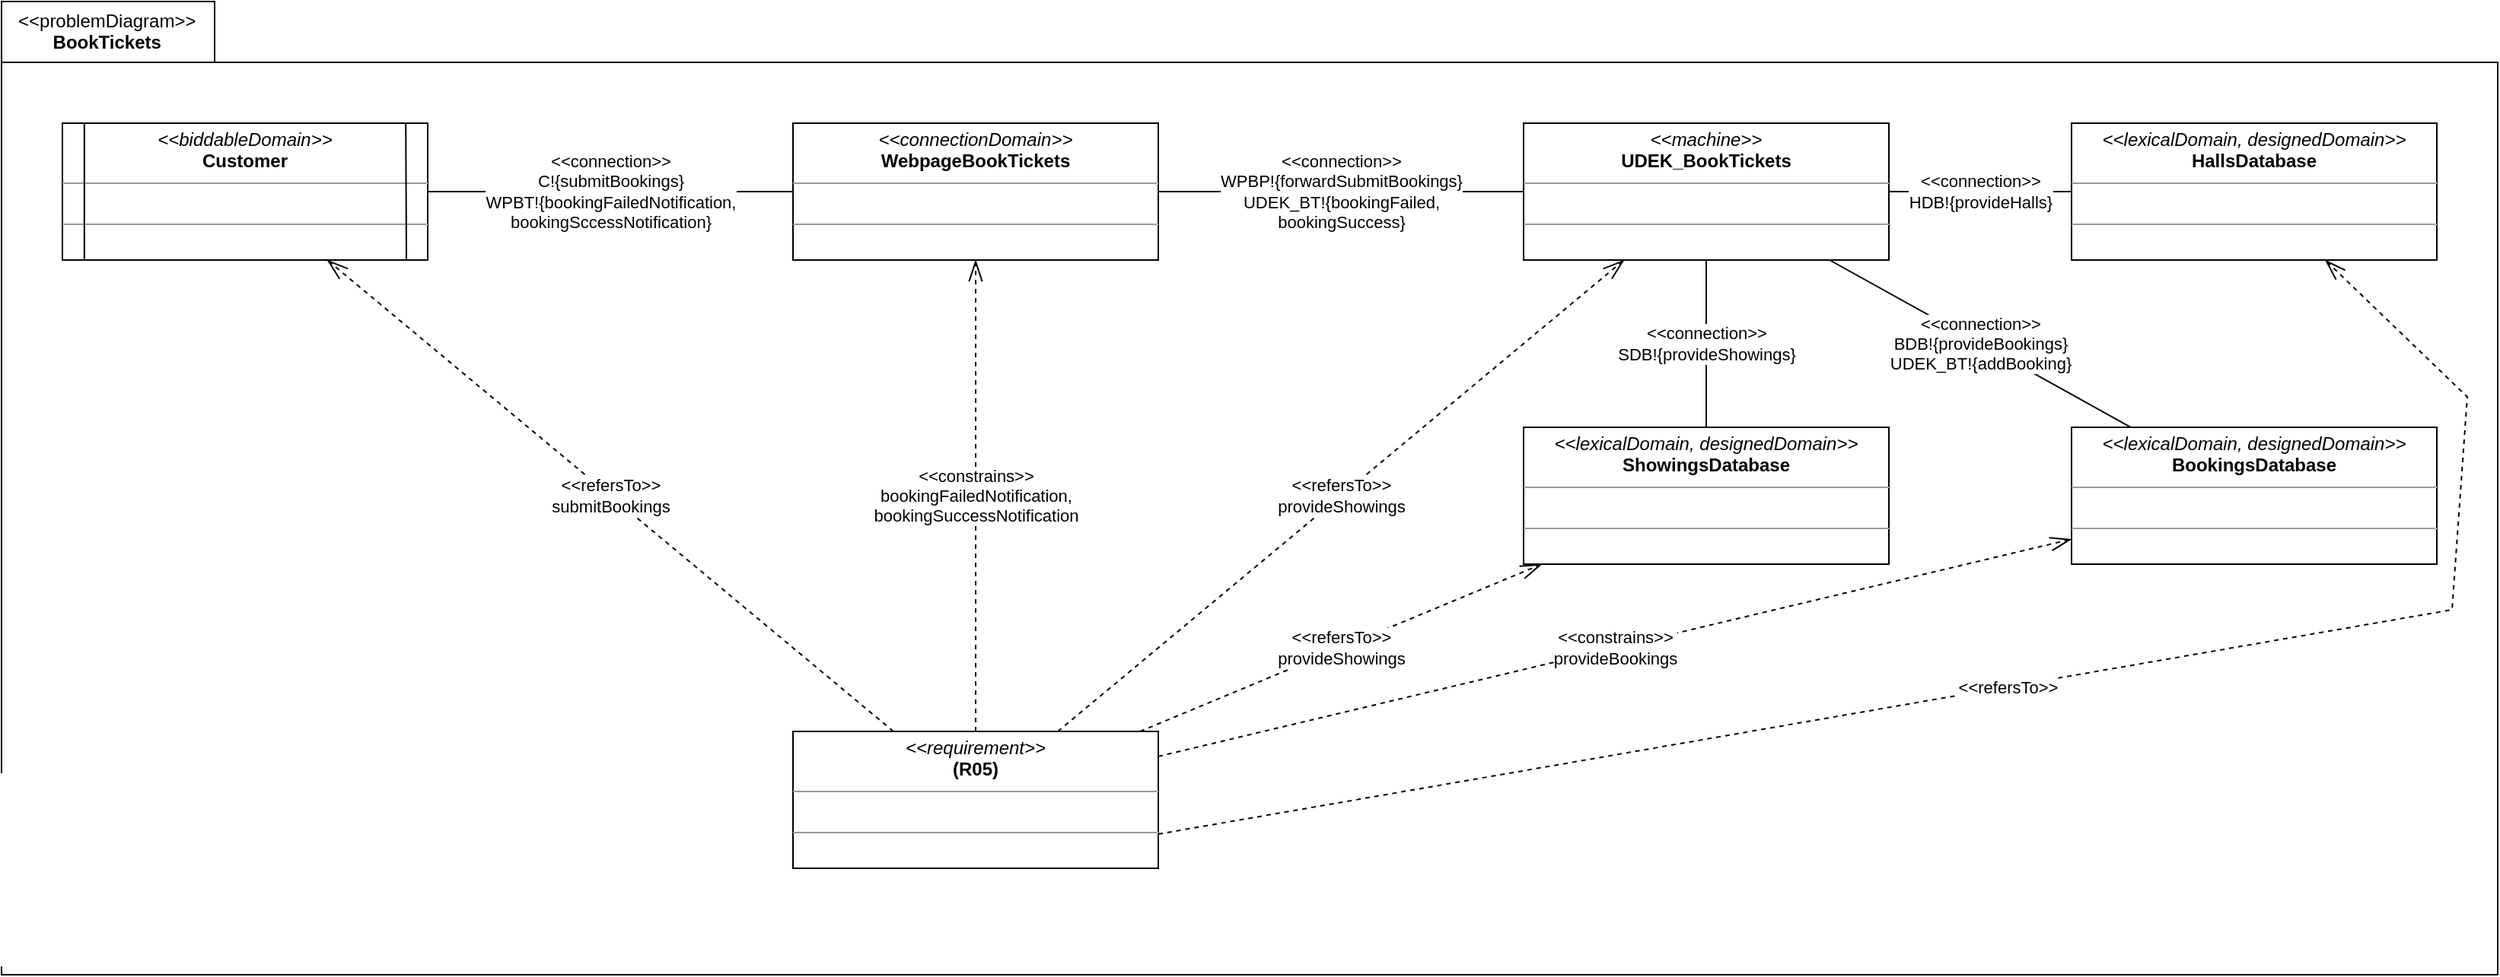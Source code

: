 <mxfile version="16.5.1" type="device" pages="2"><diagram id="Zl7D-EC2A7g6g9ARSiwI" name="PD"><mxGraphModel dx="1574" dy="1464" grid="1" gridSize="10" guides="1" tooltips="1" connect="1" arrows="1" fold="1" page="1" pageScale="1" pageWidth="3300" pageHeight="2339" math="0" shadow="0"><root><mxCell id="0"/><mxCell id="1" parent="0"/><mxCell id="peWEMkxxv0QYLOBFr0FM-1" value="&lt;div&gt;&lt;span style=&quot;font-weight: 400&quot;&gt;&amp;lt;&amp;lt;problemDiagram&amp;gt;&amp;gt;&lt;/span&gt;&lt;/div&gt;&lt;div style=&quot;text-align: center&quot;&gt;&lt;span&gt;BookTickets&lt;/span&gt;&lt;/div&gt;" style="shape=folder;fontStyle=1;spacingTop=1;tabWidth=140;tabHeight=40;tabPosition=left;html=1;rounded=0;shadow=0;glass=0;comic=0;sketch=0;pointerEvents=1;gradientColor=none;labelPosition=center;verticalLabelPosition=middle;align=left;verticalAlign=top;spacing=0;spacingLeft=11;collapsible=1;container=1;recursiveResize=0;fillColor=default;" parent="1" vertex="1"><mxGeometry x="40" y="40" width="1640" height="640" as="geometry"><mxRectangle x="130" y="820" width="140" height="40" as="alternateBounds"/></mxGeometry></mxCell><mxCell id="txKJD6QrfsFgmGLfKodi-2" value="" style="group" vertex="1" connectable="0" parent="peWEMkxxv0QYLOBFr0FM-1"><mxGeometry x="40" y="80" width="1580" height="490" as="geometry"/></mxCell><mxCell id="1xKxq1ddhO49XtYZSpac-1" value="&lt;p style=&quot;margin: 0px ; margin-top: 4px ; text-align: center&quot;&gt;&lt;i&gt;&amp;lt;&amp;lt;requirement&amp;gt;&amp;gt;&lt;/i&gt;&lt;br&gt;&lt;b&gt;(R05)&lt;/b&gt;&lt;/p&gt;&lt;hr size=&quot;1&quot;&gt;&lt;p style=&quot;margin: 0px ; margin-left: 4px&quot;&gt;&lt;br&gt;&lt;/p&gt;&lt;hr size=&quot;1&quot;&gt;&lt;p style=&quot;margin: 0px ; margin-left: 4px&quot;&gt;&lt;br&gt;&lt;/p&gt;" style="verticalAlign=top;align=left;overflow=fill;fontSize=12;fontFamily=Helvetica;html=1;rounded=0;shadow=0;glass=0;comic=0;sketch=0;pointerEvents=1;fontColor=default;gradientColor=none;container=0;" parent="txKJD6QrfsFgmGLfKodi-2" vertex="1"><mxGeometry x="480" y="400" width="240" height="90" as="geometry"/></mxCell><mxCell id="1xKxq1ddhO49XtYZSpac-5" value="&lt;p style=&quot;margin: 0px ; margin-top: 4px ; text-align: center&quot;&gt;&lt;i&gt;&amp;lt;&amp;lt;machine&amp;gt;&amp;gt;&lt;/i&gt;&lt;br&gt;&lt;b&gt;UDEK_BookTickets&lt;/b&gt;&lt;/p&gt;&lt;hr size=&quot;1&quot;&gt;&lt;p style=&quot;margin: 0px ; margin-left: 4px&quot;&gt;&lt;br&gt;&lt;/p&gt;&lt;hr size=&quot;1&quot;&gt;&lt;p style=&quot;margin: 0px ; margin-left: 4px&quot;&gt;&lt;br&gt;&lt;/p&gt;" style="verticalAlign=top;align=left;overflow=fill;fontSize=12;fontFamily=Helvetica;html=1;rounded=0;shadow=0;glass=0;comic=0;sketch=0;pointerEvents=1;fontColor=default;gradientColor=none;container=0;" parent="txKJD6QrfsFgmGLfKodi-2" vertex="1"><mxGeometry x="960" width="240" height="90" as="geometry"/></mxCell><mxCell id="1xKxq1ddhO49XtYZSpac-20" value="&amp;lt;&amp;lt;refersTo&amp;gt;&amp;gt;&lt;br&gt;provideShowings" style="edgeStyle=none;rounded=0;orthogonalLoop=1;jettySize=auto;html=1;endArrow=openThin;endFill=0;endSize=12;startSize=12;dashed=1;" parent="txKJD6QrfsFgmGLfKodi-2" source="1xKxq1ddhO49XtYZSpac-1" target="1xKxq1ddhO49XtYZSpac-5" edge="1"><mxGeometry relative="1" as="geometry"><mxPoint x="1080" y="290" as="targetPoint"/></mxGeometry></mxCell><mxCell id="1xKxq1ddhO49XtYZSpac-6" value="&lt;p style=&quot;margin: 0px ; margin-top: 4px ; text-align: center&quot;&gt;&lt;i&gt;&amp;lt;&amp;lt;connectionDomain&amp;gt;&amp;gt;&lt;/i&gt;&lt;br&gt;&lt;b&gt;WebpageBookTickets&lt;/b&gt;&lt;/p&gt;&lt;hr size=&quot;1&quot;&gt;&lt;p style=&quot;margin: 0px ; margin-left: 4px&quot;&gt;&lt;br&gt;&lt;/p&gt;&lt;hr size=&quot;1&quot;&gt;&lt;p style=&quot;margin: 0px ; margin-left: 4px&quot;&gt;&lt;br&gt;&lt;/p&gt;" style="verticalAlign=top;align=left;overflow=fill;fontSize=12;fontFamily=Helvetica;html=1;rounded=0;shadow=0;glass=0;comic=0;sketch=0;pointerEvents=1;fontColor=default;gradientColor=none;container=0;" parent="txKJD6QrfsFgmGLfKodi-2" vertex="1"><mxGeometry x="480" width="240" height="90" as="geometry"/></mxCell><mxCell id="1xKxq1ddhO49XtYZSpac-28" value="&amp;lt;&amp;lt;constrains&amp;gt;&amp;gt;&lt;br&gt;bookingFailedNotification,&lt;br&gt;bookingSuccessNotification" style="edgeStyle=none;rounded=0;orthogonalLoop=1;jettySize=auto;html=1;dashed=1;endArrow=openThin;endFill=0;startSize=12;endSize=12;" parent="txKJD6QrfsFgmGLfKodi-2" source="1xKxq1ddhO49XtYZSpac-1" target="1xKxq1ddhO49XtYZSpac-6" edge="1"><mxGeometry relative="1" as="geometry"/></mxCell><mxCell id="1xKxq1ddhO49XtYZSpac-19" value="&amp;lt;&amp;lt;connection&amp;gt;&amp;gt;&lt;br&gt;WPBP!{forwardSubmitBookings}&lt;br&gt;UDEK_BT!{bookingFailed,&lt;br&gt;bookingSuccess}" style="edgeStyle=none;rounded=0;orthogonalLoop=1;jettySize=auto;html=1;endArrow=none;endFill=0;" parent="txKJD6QrfsFgmGLfKodi-2" source="1xKxq1ddhO49XtYZSpac-5" target="1xKxq1ddhO49XtYZSpac-6" edge="1"><mxGeometry relative="1" as="geometry"><mxPoint x="810" y="45" as="sourcePoint"/></mxGeometry></mxCell><mxCell id="1xKxq1ddhO49XtYZSpac-32" value="&amp;lt;&amp;lt;refersTo&amp;gt;&amp;gt;&lt;br&gt;submitBookings" style="edgeStyle=none;rounded=0;orthogonalLoop=1;jettySize=auto;html=1;dashed=1;endArrow=openThin;endFill=0;startSize=12;endSize=12;" parent="txKJD6QrfsFgmGLfKodi-2" source="1xKxq1ddhO49XtYZSpac-1" target="1xKxq1ddhO49XtYZSpac-8" edge="1"><mxGeometry relative="1" as="geometry"/></mxCell><mxCell id="1xKxq1ddhO49XtYZSpac-11" value="&amp;lt;&amp;lt;connection&amp;gt;&amp;gt;&lt;br&gt;C!{submitBookings}&lt;br&gt;WPBT!{bookingFailedNotification,&lt;br&gt;bookingSccessNotification}" style="rounded=0;orthogonalLoop=1;jettySize=auto;html=1;endArrow=none;endFill=0;" parent="txKJD6QrfsFgmGLfKodi-2" source="1xKxq1ddhO49XtYZSpac-8" target="1xKxq1ddhO49XtYZSpac-6" edge="1"><mxGeometry relative="1" as="geometry"/></mxCell><mxCell id="1xKxq1ddhO49XtYZSpac-16" value="&amp;lt;&amp;lt;connection&amp;gt;&amp;gt;&lt;br&gt;BDB!{provideBookings}&lt;br&gt;UDEK_BT!{addBooking}" style="edgeStyle=none;rounded=0;orthogonalLoop=1;jettySize=auto;html=1;endArrow=none;endFill=0;" parent="txKJD6QrfsFgmGLfKodi-2" source="1xKxq1ddhO49XtYZSpac-13" target="1xKxq1ddhO49XtYZSpac-5" edge="1"><mxGeometry relative="1" as="geometry"/></mxCell><mxCell id="1xKxq1ddhO49XtYZSpac-13" value="&lt;p style=&quot;margin: 0px ; margin-top: 4px ; text-align: center&quot;&gt;&lt;i&gt;&amp;lt;&amp;lt;lexicalDomain, designedDomain&amp;gt;&amp;gt;&lt;/i&gt;&lt;br&gt;&lt;b&gt;BookingsDatabase&lt;/b&gt;&lt;/p&gt;&lt;hr size=&quot;1&quot;&gt;&lt;p style=&quot;margin: 0px ; margin-left: 4px&quot;&gt;&lt;br&gt;&lt;/p&gt;&lt;hr size=&quot;1&quot;&gt;&lt;p style=&quot;margin: 0px ; margin-left: 4px&quot;&gt;&lt;br&gt;&lt;/p&gt;" style="verticalAlign=top;align=left;overflow=fill;fontSize=12;fontFamily=Helvetica;html=1;rounded=0;shadow=0;glass=0;comic=0;sketch=0;pointerEvents=1;fontColor=default;gradientColor=none;container=0;strokeWidth=1;" parent="txKJD6QrfsFgmGLfKodi-2" vertex="1"><mxGeometry x="1320" y="200" width="240" height="90" as="geometry"/></mxCell><mxCell id="VGkcDiVGJ-Gx0dFe5jDo-1" value="&amp;lt;&amp;lt;constrains&amp;gt;&amp;gt;&lt;br&gt;provideBookings" style="edgeStyle=none;rounded=0;orthogonalLoop=1;jettySize=auto;html=1;dashed=1;startArrow=none;startFill=0;endArrow=openThin;endFill=0;startSize=12;endSize=12;" parent="txKJD6QrfsFgmGLfKodi-2" source="1xKxq1ddhO49XtYZSpac-1" target="1xKxq1ddhO49XtYZSpac-13" edge="1"><mxGeometry relative="1" as="geometry"/></mxCell><mxCell id="1xKxq1ddhO49XtYZSpac-34" value="&amp;lt;&amp;lt;refersTo&amp;gt;&amp;gt;&lt;br&gt;provideShowings" style="edgeStyle=none;rounded=0;orthogonalLoop=1;jettySize=auto;html=1;dashed=1;endArrow=openThin;endFill=0;startSize=12;endSize=12;" parent="txKJD6QrfsFgmGLfKodi-2" source="1xKxq1ddhO49XtYZSpac-1" target="1xKxq1ddhO49XtYZSpac-33" edge="1"><mxGeometry relative="1" as="geometry"/></mxCell><mxCell id="1xKxq1ddhO49XtYZSpac-35" value="&amp;lt;&amp;lt;connection&amp;gt;&amp;gt;&lt;br&gt;SDB!{provideShowings}" style="edgeStyle=none;rounded=0;orthogonalLoop=1;jettySize=auto;html=1;endArrow=none;endFill=0;startSize=12;endSize=12;" parent="txKJD6QrfsFgmGLfKodi-2" source="1xKxq1ddhO49XtYZSpac-33" target="1xKxq1ddhO49XtYZSpac-5" edge="1"><mxGeometry relative="1" as="geometry"/></mxCell><mxCell id="1xKxq1ddhO49XtYZSpac-33" value="&lt;p style=&quot;margin: 0px ; margin-top: 4px ; text-align: center&quot;&gt;&lt;i&gt;&amp;lt;&amp;lt;lexicalDomain, designedDomain&amp;gt;&amp;gt;&lt;/i&gt;&lt;br&gt;&lt;b&gt;ShowingsDatabase&lt;/b&gt;&lt;/p&gt;&lt;hr size=&quot;1&quot;&gt;&lt;p style=&quot;margin: 0px ; margin-left: 4px&quot;&gt;&lt;br&gt;&lt;/p&gt;&lt;hr size=&quot;1&quot;&gt;&lt;p style=&quot;margin: 0px ; margin-left: 4px&quot;&gt;&lt;br&gt;&lt;/p&gt;" style="verticalAlign=top;align=left;overflow=fill;fontSize=12;fontFamily=Helvetica;html=1;rounded=0;shadow=0;glass=0;comic=0;sketch=0;pointerEvents=1;fontColor=default;gradientColor=none;container=0;strokeWidth=1;" parent="txKJD6QrfsFgmGLfKodi-2" vertex="1"><mxGeometry x="960" y="200" width="240" height="90" as="geometry"/></mxCell><mxCell id="1xKxq1ddhO49XtYZSpac-37" value="&amp;lt;&amp;lt;connection&amp;gt;&amp;gt;&lt;br&gt;HDB!{provideHalls}" style="edgeStyle=none;rounded=0;orthogonalLoop=1;jettySize=auto;html=1;endArrow=none;endFill=0;startSize=12;endSize=12;" parent="txKJD6QrfsFgmGLfKodi-2" source="1xKxq1ddhO49XtYZSpac-36" target="1xKxq1ddhO49XtYZSpac-5" edge="1"><mxGeometry relative="1" as="geometry"/></mxCell><mxCell id="1xKxq1ddhO49XtYZSpac-36" value="&lt;p style=&quot;margin: 0px ; margin-top: 4px ; text-align: center&quot;&gt;&lt;i&gt;&amp;lt;&amp;lt;lexicalDomain, designedDomain&amp;gt;&amp;gt;&lt;/i&gt;&lt;br&gt;&lt;b&gt;HallsDatabase&lt;/b&gt;&lt;/p&gt;&lt;hr size=&quot;1&quot;&gt;&lt;p style=&quot;margin: 0px ; margin-left: 4px&quot;&gt;&lt;br&gt;&lt;/p&gt;&lt;hr size=&quot;1&quot;&gt;&lt;p style=&quot;margin: 0px ; margin-left: 4px&quot;&gt;&lt;br&gt;&lt;/p&gt;" style="verticalAlign=top;align=left;overflow=fill;fontSize=12;fontFamily=Helvetica;html=1;rounded=0;shadow=0;glass=0;comic=0;sketch=0;pointerEvents=1;fontColor=default;gradientColor=none;container=0;strokeWidth=1;" parent="txKJD6QrfsFgmGLfKodi-2" vertex="1"><mxGeometry x="1320" width="240" height="90" as="geometry"/></mxCell><mxCell id="txKJD6QrfsFgmGLfKodi-1" value="&amp;lt;&amp;lt;refersTo&amp;gt;&amp;gt;" style="edgeStyle=none;rounded=0;orthogonalLoop=1;jettySize=auto;html=1;exitX=1;exitY=0.75;exitDx=0;exitDy=0;startArrow=none;startFill=0;endArrow=openThin;endFill=0;startSize=12;endSize=12;dashed=1;" edge="1" parent="txKJD6QrfsFgmGLfKodi-2" source="1xKxq1ddhO49XtYZSpac-1" target="1xKxq1ddhO49XtYZSpac-36"><mxGeometry relative="1" as="geometry"><Array as="points"><mxPoint x="1570" y="320"/><mxPoint x="1580" y="180"/></Array></mxGeometry></mxCell><mxCell id="8VR4ijdS1sSW8MZvNkrW-1" value="" style="group" vertex="1" connectable="0" parent="txKJD6QrfsFgmGLfKodi-2"><mxGeometry width="240" height="90" as="geometry"/></mxCell><mxCell id="1xKxq1ddhO49XtYZSpac-8" value="&lt;p style=&quot;margin: 0px ; margin-top: 4px ; text-align: center&quot;&gt;&lt;i&gt;&amp;lt;&amp;lt;biddableDomain&amp;gt;&amp;gt;&lt;/i&gt;&lt;br&gt;&lt;b&gt;Customer&lt;/b&gt;&lt;/p&gt;&lt;hr size=&quot;1&quot;&gt;&lt;p style=&quot;margin: 0px ; margin-left: 4px&quot;&gt;&lt;br&gt;&lt;/p&gt;&lt;hr size=&quot;1&quot;&gt;&lt;p style=&quot;margin: 0px ; margin-left: 4px&quot;&gt;&lt;br&gt;&lt;/p&gt;" style="verticalAlign=top;align=left;overflow=fill;fontSize=12;fontFamily=Helvetica;html=1;rounded=0;shadow=0;glass=0;comic=0;sketch=0;pointerEvents=1;fontColor=default;gradientColor=none;container=0;points=[[0,0,0,0,0],[0,0.24,0,0,0],[0,0.5,0,0,0],[0,0.76,0,0,0],[0,1,0,0,0],[0.06,0,0,0,0],[0.06,1,0,0,0],[0.13,0,0,0,0],[0.13,1,0,0,0],[0.25,0,0,0,0],[0.25,1,0,0,0],[0.5,0,0,0,0],[0.5,1,0,0,0],[0.75,0,0,0,0],[0.75,1,0,0,0],[0.88,0,0,0,0],[0.88,1,0,0,0],[0.94,0,0,0,0],[0.94,1,0,0,0],[1,0,0,0,0],[1,0.26,0,0,0],[1,0.5,0,0,0],[1,0.76,0,0,0],[1,1,0,0,0]];strokeWidth=1;" parent="8VR4ijdS1sSW8MZvNkrW-1" vertex="1"><mxGeometry width="240" height="90" as="geometry"/></mxCell><mxCell id="1xKxq1ddhO49XtYZSpac-9" style="rounded=0;orthogonalLoop=1;jettySize=auto;html=1;endArrow=none;endFill=0;strokeWidth=1;entryX=0.06;entryY=1;entryDx=0;entryDy=0;entryPerimeter=0;exitX=0.06;exitY=0;exitDx=0;exitDy=0;exitPerimeter=0;" parent="8VR4ijdS1sSW8MZvNkrW-1" source="1xKxq1ddhO49XtYZSpac-8" target="1xKxq1ddhO49XtYZSpac-8" edge="1"><mxGeometry relative="1" as="geometry"><mxPoint x="30" as="sourcePoint"/><mxPoint x="14" y="90" as="targetPoint"/></mxGeometry></mxCell><mxCell id="1xKxq1ddhO49XtYZSpac-10" style="edgeStyle=none;shape=connector;rounded=0;orthogonalLoop=1;jettySize=auto;html=1;exitX=0.94;exitY=0;exitDx=0;exitDy=0;exitPerimeter=0;labelBackgroundColor=default;fontFamily=Helvetica;fontSize=11;fontColor=default;endArrow=none;endFill=0;strokeColor=default;strokeWidth=1;" parent="8VR4ijdS1sSW8MZvNkrW-1" source="1xKxq1ddhO49XtYZSpac-8" edge="1"><mxGeometry relative="1" as="geometry"><mxPoint x="226" y="90" as="targetPoint"/></mxGeometry></mxCell></root></mxGraphModel></diagram><diagram id="ZFZ0UcCqUkXuysnAif4c" name="Mapping"><mxGraphModel dx="1102" dy="1025" grid="1" gridSize="10" guides="1" tooltips="1" connect="1" arrows="1" fold="1" page="1" pageScale="1" pageWidth="3300" pageHeight="2339" math="0" shadow="0"><root><mxCell id="mnjT6khYPKXzMN_3vfsQ-0"/><mxCell id="mnjT6khYPKXzMN_3vfsQ-1" parent="mnjT6khYPKXzMN_3vfsQ-0"/><mxCell id="QqrYpngBlgsiDpENiHC6-1" value="" style="group" vertex="1" connectable="0" parent="mnjT6khYPKXzMN_3vfsQ-1"><mxGeometry x="40" y="40" width="1320" height="410" as="geometry"/></mxCell><mxCell id="O657b6VmaMgmTxhrHLAV-1" value="&lt;p style=&quot;margin: 0px ; margin-top: 4px ; text-align: center&quot;&gt;&lt;i&gt;&amp;lt;&amp;lt;connectionDomain&amp;gt;&amp;gt;&lt;/i&gt;&lt;br&gt;&lt;b&gt;WebpageBookTickets&lt;/b&gt;&lt;/p&gt;&lt;hr size=&quot;1&quot;&gt;&lt;p style=&quot;margin: 0px ; margin-left: 4px&quot;&gt;&lt;br&gt;&lt;/p&gt;&lt;hr size=&quot;1&quot;&gt;&lt;p style=&quot;margin: 0px ; margin-left: 4px&quot;&gt;&lt;br&gt;&lt;/p&gt;" style="verticalAlign=top;align=left;overflow=fill;fontSize=12;fontFamily=Helvetica;html=1;rounded=0;shadow=0;glass=0;comic=0;sketch=0;pointerEvents=1;fontColor=default;gradientColor=none;container=0;" parent="QqrYpngBlgsiDpENiHC6-1" vertex="1"><mxGeometry x="360" width="240" height="90" as="geometry"/></mxCell><mxCell id="O657b6VmaMgmTxhrHLAV-2" value="&lt;p style=&quot;margin: 0px ; margin-top: 4px ; text-align: center&quot;&gt;&lt;i&gt;&amp;lt;&amp;lt;machine&amp;gt;&amp;gt;&lt;/i&gt;&lt;br&gt;&lt;b&gt;UDEK_BookTickets&lt;/b&gt;&lt;/p&gt;&lt;hr size=&quot;1&quot;&gt;&lt;p style=&quot;margin: 0px ; margin-left: 4px&quot;&gt;&lt;br&gt;&lt;/p&gt;&lt;hr size=&quot;1&quot;&gt;&lt;p style=&quot;margin: 0px ; margin-left: 4px&quot;&gt;&lt;br&gt;&lt;/p&gt;" style="verticalAlign=top;align=left;overflow=fill;fontSize=12;fontFamily=Helvetica;html=1;rounded=0;shadow=0;glass=0;comic=0;sketch=0;pointerEvents=1;fontColor=default;gradientColor=none;container=0;" parent="QqrYpngBlgsiDpENiHC6-1" vertex="1"><mxGeometry y="160" width="240" height="90" as="geometry"/></mxCell><mxCell id="O657b6VmaMgmTxhrHLAV-3" style="edgeStyle=none;rounded=0;orthogonalLoop=1;jettySize=auto;html=1;endArrow=openThin;endFill=0;startSize=12;endSize=12;startArrow=diamondThin;startFill=1;" parent="QqrYpngBlgsiDpENiHC6-1" source="O657b6VmaMgmTxhrHLAV-5" target="O657b6VmaMgmTxhrHLAV-1" edge="1"><mxGeometry relative="1" as="geometry"/></mxCell><mxCell id="O657b6VmaMgmTxhrHLAV-4" style="edgeStyle=none;rounded=0;orthogonalLoop=1;jettySize=auto;html=1;startArrow=diamondThin;startFill=1;endArrow=openThin;endFill=0;startSize=12;endSize=12;" parent="QqrYpngBlgsiDpENiHC6-1" source="O657b6VmaMgmTxhrHLAV-5" target="O657b6VmaMgmTxhrHLAV-2" edge="1"><mxGeometry relative="1" as="geometry"/></mxCell><mxCell id="O657b6VmaMgmTxhrHLAV-5" value="&lt;p style=&quot;margin: 0px ; margin-top: 4px ; text-align: center&quot;&gt;&lt;i&gt;&amp;lt;&amp;lt;machine&amp;gt;&amp;gt;&lt;/i&gt;&lt;br&gt;&lt;b&gt;UDEKino&lt;/b&gt;&lt;/p&gt;&lt;hr size=&quot;1&quot;&gt;&lt;p style=&quot;margin: 0px ; margin-left: 4px&quot;&gt;&lt;br&gt;&lt;/p&gt;&lt;hr size=&quot;1&quot;&gt;&lt;p style=&quot;margin: 0px ; margin-left: 4px&quot;&gt;&lt;br&gt;&lt;/p&gt;" style="verticalAlign=top;align=left;overflow=fill;fontSize=12;fontFamily=Helvetica;html=1;rounded=0;shadow=0;glass=0;comic=0;sketch=0;pointerEvents=1;fontColor=default;gradientColor=none;container=0;" parent="QqrYpngBlgsiDpENiHC6-1" vertex="1"><mxGeometry width="240" height="90" as="geometry"/></mxCell><mxCell id="O657b6VmaMgmTxhrHLAV-6" value="&lt;p style=&quot;margin: 0px ; margin-top: 4px ; text-align: center&quot;&gt;&lt;i&gt;&amp;lt;&amp;lt;interface&amp;gt;&amp;gt;&lt;/i&gt;&lt;br&gt;&lt;b&gt;UDEK!{cShowWebsite}&lt;/b&gt;&lt;/p&gt;&lt;hr size=&quot;1&quot;&gt;&lt;p style=&quot;margin: 0px ; margin-left: 4px&quot;&gt;&lt;br&gt;&lt;/p&gt;&lt;hr size=&quot;1&quot;&gt;&lt;p style=&quot;margin: 0px ; margin-left: 4px&quot;&gt;&lt;br&gt;&lt;/p&gt;" style="verticalAlign=top;align=left;overflow=fill;fontSize=12;fontFamily=Helvetica;html=1;rounded=0;shadow=0;glass=0;comic=0;sketch=0;pointerEvents=1;fontColor=default;gradientColor=none;container=0;" parent="QqrYpngBlgsiDpENiHC6-1" vertex="1"><mxGeometry x="720" width="240" height="90" as="geometry"/></mxCell><mxCell id="O657b6VmaMgmTxhrHLAV-0" value="&amp;lt;&amp;lt;concretizes&amp;gt;&amp;gt;" style="edgeStyle=none;rounded=0;orthogonalLoop=1;jettySize=auto;html=1;startArrow=none;startFill=0;endArrow=openThin;endFill=0;startSize=12;endSize=12;dashed=1;" parent="QqrYpngBlgsiDpENiHC6-1" source="O657b6VmaMgmTxhrHLAV-1" target="O657b6VmaMgmTxhrHLAV-6" edge="1"><mxGeometry relative="1" as="geometry"/></mxCell><mxCell id="O657b6VmaMgmTxhrHLAV-7" value="&amp;lt;&amp;lt;concretizes&amp;gt;&amp;gt;" style="edgeStyle=none;rounded=0;orthogonalLoop=1;jettySize=auto;html=1;dashed=1;startArrow=none;startFill=0;endArrow=openThin;endFill=0;startSize=12;endSize=12;" parent="QqrYpngBlgsiDpENiHC6-1" source="O657b6VmaMgmTxhrHLAV-1" target="O657b6VmaMgmTxhrHLAV-8" edge="1"><mxGeometry relative="1" as="geometry"><mxPoint x="450" y="170" as="targetPoint"/></mxGeometry></mxCell><mxCell id="O657b6VmaMgmTxhrHLAV-8" value="&lt;p style=&quot;margin: 0px ; margin-top: 4px ; text-align: center&quot;&gt;&lt;i&gt;&amp;lt;&amp;lt;interface&amp;gt;&amp;gt;&lt;/i&gt;&lt;br&gt;&lt;b&gt;C!{cLogout, cBrowse, bookTickets}&lt;/b&gt;&lt;/p&gt;&lt;hr size=&quot;1&quot;&gt;&lt;p style=&quot;margin: 0px ; margin-left: 4px&quot;&gt;&lt;br&gt;&lt;/p&gt;&lt;hr size=&quot;1&quot;&gt;&lt;p style=&quot;margin: 0px ; margin-left: 4px&quot;&gt;&lt;br&gt;&lt;/p&gt;" style="verticalAlign=top;align=left;overflow=fill;fontSize=12;fontFamily=Helvetica;html=1;rounded=0;shadow=0;glass=0;comic=0;sketch=0;pointerEvents=1;fontColor=default;gradientColor=none;container=0;" parent="QqrYpngBlgsiDpENiHC6-1" vertex="1"><mxGeometry x="360" y="160" width="240" height="90" as="geometry"/></mxCell><mxCell id="O657b6VmaMgmTxhrHLAV-9" value="&amp;lt;&amp;lt;concretizes&amp;gt;&amp;gt;" style="edgeStyle=none;rounded=0;orthogonalLoop=1;jettySize=auto;html=1;dashed=1;startArrow=none;startFill=0;endArrow=openThin;endFill=0;startSize=12;endSize=12;" parent="QqrYpngBlgsiDpENiHC6-1" source="O657b6VmaMgmTxhrHLAV-10" target="O657b6VmaMgmTxhrHLAV-6" edge="1"><mxGeometry relative="1" as="geometry"/></mxCell><mxCell id="O657b6VmaMgmTxhrHLAV-10" value="&lt;p style=&quot;margin: 0px ; margin-top: 4px ; text-align: center&quot;&gt;&lt;i&gt;&amp;lt;&amp;lt;interface&amp;gt;&amp;gt;&lt;/i&gt;&lt;br&gt;&lt;b&gt;WPBT!{bookingFailedNotification,&lt;/b&gt;&lt;/p&gt;&lt;p style=&quot;margin: 0px ; margin-top: 4px ; text-align: center&quot;&gt;&lt;b&gt;bookingSuccessNotification}&lt;/b&gt;&lt;/p&gt;&lt;hr size=&quot;1&quot;&gt;&lt;p style=&quot;margin: 0px ; margin-left: 4px&quot;&gt;&lt;br&gt;&lt;/p&gt;&lt;hr size=&quot;1&quot;&gt;&lt;p style=&quot;margin: 0px ; margin-left: 4px&quot;&gt;&lt;br&gt;&lt;/p&gt;" style="verticalAlign=top;align=left;overflow=fill;fontSize=12;fontFamily=Helvetica;html=1;rounded=0;shadow=0;glass=0;comic=0;sketch=0;pointerEvents=1;fontColor=default;gradientColor=none;container=0;" parent="QqrYpngBlgsiDpENiHC6-1" vertex="1"><mxGeometry x="1080" width="240" height="90" as="geometry"/></mxCell><mxCell id="O657b6VmaMgmTxhrHLAV-11" value="&amp;lt;&amp;lt;concretizes&amp;gt;&amp;gt;" style="edgeStyle=none;rounded=0;orthogonalLoop=1;jettySize=auto;html=1;dashed=1;startArrow=none;startFill=0;endArrow=openThin;endFill=0;startSize=12;endSize=12;" parent="QqrYpngBlgsiDpENiHC6-1" source="O657b6VmaMgmTxhrHLAV-12" target="O657b6VmaMgmTxhrHLAV-6" edge="1"><mxGeometry relative="1" as="geometry"/></mxCell><mxCell id="O657b6VmaMgmTxhrHLAV-12" value="&lt;p style=&quot;margin: 0px ; margin-top: 4px ; text-align: center&quot;&gt;&lt;i&gt;&amp;lt;&amp;lt;interface&amp;gt;&amp;gt;&lt;/i&gt;&lt;br&gt;&lt;b&gt;UDEK_BT!{bookingFailed,&lt;/b&gt;&lt;/p&gt;&lt;p style=&quot;margin: 0px ; margin-top: 4px ; text-align: center&quot;&gt;&lt;b&gt;bookingSuccess}&lt;/b&gt;&lt;/p&gt;&lt;hr size=&quot;1&quot;&gt;&lt;p style=&quot;margin: 0px ; margin-left: 4px&quot;&gt;&lt;br&gt;&lt;/p&gt;&lt;hr size=&quot;1&quot;&gt;&lt;p style=&quot;margin: 0px ; margin-left: 4px&quot;&gt;&lt;br&gt;&lt;/p&gt;" style="verticalAlign=top;align=left;overflow=fill;fontSize=12;fontFamily=Helvetica;html=1;rounded=0;shadow=0;glass=0;comic=0;sketch=0;pointerEvents=1;fontColor=default;gradientColor=none;container=0;" parent="QqrYpngBlgsiDpENiHC6-1" vertex="1"><mxGeometry x="1080" y="160" width="240" height="90" as="geometry"/></mxCell><mxCell id="O657b6VmaMgmTxhrHLAV-13" value="&amp;lt;&amp;lt;concretizes&amp;gt;&amp;gt;" style="edgeStyle=none;rounded=0;orthogonalLoop=1;jettySize=auto;html=1;dashed=1;startArrow=none;startFill=0;endArrow=openThin;endFill=0;startSize=12;endSize=12;" parent="QqrYpngBlgsiDpENiHC6-1" source="O657b6VmaMgmTxhrHLAV-14" target="O657b6VmaMgmTxhrHLAV-8" edge="1"><mxGeometry relative="1" as="geometry"/></mxCell><mxCell id="O657b6VmaMgmTxhrHLAV-14" value="&lt;p style=&quot;margin: 0px ; margin-top: 4px ; text-align: center&quot;&gt;&lt;i&gt;&amp;lt;&amp;lt;interface&amp;gt;&amp;gt;&lt;/i&gt;&lt;br&gt;&lt;b&gt;C!{submitBookings}&lt;/b&gt;&lt;/p&gt;&lt;hr size=&quot;1&quot;&gt;&lt;p style=&quot;margin: 0px ; margin-left: 4px&quot;&gt;&lt;br&gt;&lt;/p&gt;&lt;hr size=&quot;1&quot;&gt;&lt;p style=&quot;margin: 0px ; margin-left: 4px&quot;&gt;&lt;br&gt;&lt;/p&gt;" style="verticalAlign=top;align=left;overflow=fill;fontSize=12;fontFamily=Helvetica;html=1;rounded=0;shadow=0;glass=0;comic=0;sketch=0;pointerEvents=1;fontColor=default;gradientColor=none;container=0;whiteSpace=wrap;" parent="QqrYpngBlgsiDpENiHC6-1" vertex="1"><mxGeometry x="720" y="160" width="240" height="90" as="geometry"/></mxCell><mxCell id="O657b6VmaMgmTxhrHLAV-15" value="&amp;lt;&amp;lt;concretizes&amp;gt;&amp;gt;" style="edgeStyle=none;rounded=0;orthogonalLoop=1;jettySize=auto;html=1;dashed=1;startArrow=none;startFill=0;endArrow=openThin;endFill=0;startSize=12;endSize=12;" parent="QqrYpngBlgsiDpENiHC6-1" source="O657b6VmaMgmTxhrHLAV-16" target="O657b6VmaMgmTxhrHLAV-8" edge="1"><mxGeometry relative="1" as="geometry"/></mxCell><mxCell id="O657b6VmaMgmTxhrHLAV-16" value="&lt;p style=&quot;margin: 0px ; margin-top: 4px ; text-align: center&quot;&gt;&lt;i&gt;&amp;lt;&amp;lt;interface&amp;gt;&amp;gt;&lt;/i&gt;&lt;br&gt;&lt;b&gt;WPBT!{forwardSubmitBooking}&lt;/b&gt;&lt;/p&gt;&lt;hr size=&quot;1&quot;&gt;&lt;p style=&quot;margin: 0px ; margin-left: 4px&quot;&gt;&lt;br&gt;&lt;/p&gt;&lt;hr size=&quot;1&quot;&gt;&lt;p style=&quot;margin: 0px ; margin-left: 4px&quot;&gt;&lt;br&gt;&lt;/p&gt;" style="verticalAlign=top;align=left;overflow=fill;fontSize=12;fontFamily=Helvetica;html=1;rounded=0;shadow=0;glass=0;comic=0;sketch=0;pointerEvents=1;fontColor=default;gradientColor=none;container=0;whiteSpace=wrap;" parent="QqrYpngBlgsiDpENiHC6-1" vertex="1"><mxGeometry x="720" y="320" width="240" height="90" as="geometry"/></mxCell><mxCell id="O657b6VmaMgmTxhrHLAV-18" value="&lt;p style=&quot;margin: 0px ; margin-top: 4px ; text-align: center&quot;&gt;&lt;i&gt;&amp;lt;&amp;lt;interface&amp;gt;&amp;gt;&lt;/i&gt;&lt;br&gt;&lt;b&gt;UDEK_BT!{addBooking}&lt;/b&gt;&lt;/p&gt;&lt;hr size=&quot;1&quot;&gt;&lt;p style=&quot;margin: 0px ; margin-left: 4px&quot;&gt;&lt;br&gt;&lt;/p&gt;&lt;hr size=&quot;1&quot;&gt;&lt;p style=&quot;margin: 0px ; margin-left: 4px&quot;&gt;&lt;br&gt;&lt;/p&gt;" style="verticalAlign=top;align=left;overflow=fill;fontSize=12;fontFamily=Helvetica;html=1;rounded=0;shadow=0;glass=0;comic=0;sketch=0;pointerEvents=1;fontColor=default;gradientColor=none;container=0;whiteSpace=wrap;" parent="QqrYpngBlgsiDpENiHC6-1" vertex="1"><mxGeometry y="320" width="240" height="90" as="geometry"/></mxCell><mxCell id="QqrYpngBlgsiDpENiHC6-0" style="rounded=0;orthogonalLoop=1;jettySize=auto;html=1;endSize=12;startSize=12;startArrow=diamondThin;startFill=0;endArrow=openThin;endFill=0;" edge="1" parent="QqrYpngBlgsiDpENiHC6-1" source="O657b6VmaMgmTxhrHLAV-19" target="O657b6VmaMgmTxhrHLAV-18"><mxGeometry relative="1" as="geometry"/></mxCell><mxCell id="O657b6VmaMgmTxhrHLAV-19" value="&lt;p style=&quot;margin: 0px ; margin-top: 4px ; text-align: center&quot;&gt;&lt;i&gt;&amp;lt;&amp;lt;interface&amp;gt;&amp;gt;&lt;/i&gt;&lt;br&gt;&lt;b&gt;UDEK!{addBooking, removeBooking}&lt;/b&gt;&lt;/p&gt;&lt;hr size=&quot;1&quot;&gt;&lt;p style=&quot;margin: 0px ; margin-left: 4px&quot;&gt;&lt;br&gt;&lt;/p&gt;&lt;hr size=&quot;1&quot;&gt;&lt;p style=&quot;margin: 0px ; margin-left: 4px&quot;&gt;&lt;br&gt;&lt;/p&gt;" style="verticalAlign=top;align=left;overflow=fill;fontSize=12;fontFamily=Helvetica;html=1;rounded=0;shadow=0;glass=0;comic=0;sketch=0;pointerEvents=1;fontColor=default;gradientColor=none;container=0;whiteSpace=wrap;" parent="QqrYpngBlgsiDpENiHC6-1" vertex="1"><mxGeometry x="360" y="320" width="240" height="90" as="geometry"/></mxCell></root></mxGraphModel></diagram></mxfile>
